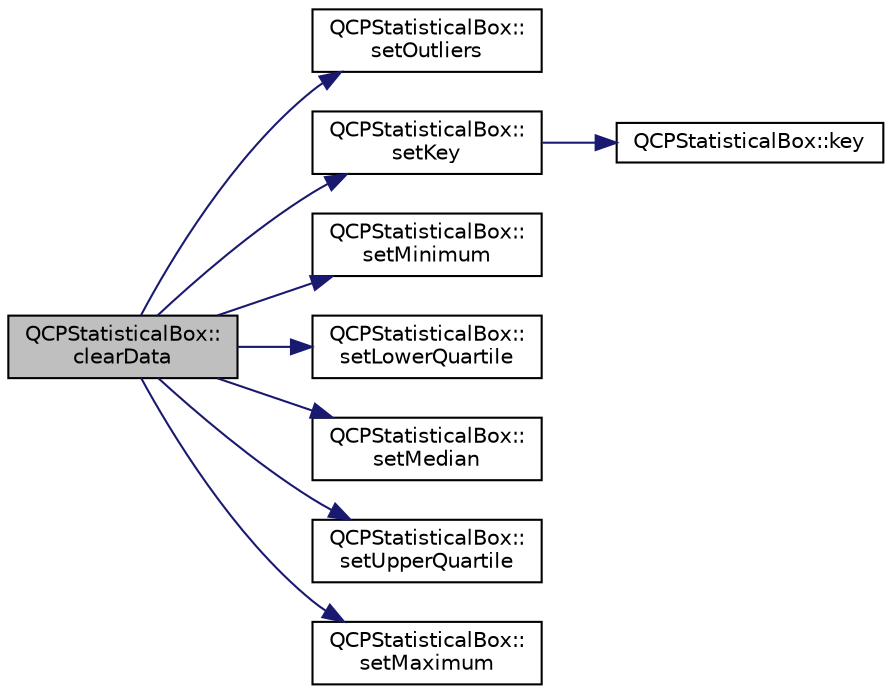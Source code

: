 digraph "QCPStatisticalBox::clearData"
{
  edge [fontname="Helvetica",fontsize="10",labelfontname="Helvetica",labelfontsize="10"];
  node [fontname="Helvetica",fontsize="10",shape=record];
  rankdir="LR";
  Node15 [label="QCPStatisticalBox::\lclearData",height=0.2,width=0.4,color="black", fillcolor="grey75", style="filled", fontcolor="black"];
  Node15 -> Node16 [color="midnightblue",fontsize="10",style="solid",fontname="Helvetica"];
  Node16 [label="QCPStatisticalBox::\lsetOutliers",height=0.2,width=0.4,color="black", fillcolor="white", style="filled",URL="$de/d8d/class_q_c_p_statistical_box.html#af9bc09620e0bf93bf444ee35e5800d1d"];
  Node15 -> Node17 [color="midnightblue",fontsize="10",style="solid",fontname="Helvetica"];
  Node17 [label="QCPStatisticalBox::\lsetKey",height=0.2,width=0.4,color="black", fillcolor="white", style="filled",URL="$de/d8d/class_q_c_p_statistical_box.html#a84a1c6d34b2f9af40bca0c527d51e97e"];
  Node17 -> Node18 [color="midnightblue",fontsize="10",style="solid",fontname="Helvetica"];
  Node18 [label="QCPStatisticalBox::key",height=0.2,width=0.4,color="black", fillcolor="white", style="filled",URL="$de/d8d/class_q_c_p_statistical_box.html#a0543a2d25346376ba44a42817206cc42"];
  Node15 -> Node19 [color="midnightblue",fontsize="10",style="solid",fontname="Helvetica"];
  Node19 [label="QCPStatisticalBox::\lsetMinimum",height=0.2,width=0.4,color="black", fillcolor="white", style="filled",URL="$de/d8d/class_q_c_p_statistical_box.html#a84ff7cc61ba44890f0c3e0c99c19941e"];
  Node15 -> Node20 [color="midnightblue",fontsize="10",style="solid",fontname="Helvetica"];
  Node20 [label="QCPStatisticalBox::\lsetLowerQuartile",height=0.2,width=0.4,color="black", fillcolor="white", style="filled",URL="$de/d8d/class_q_c_p_statistical_box.html#a680941af5e23d902013962fa67223f9e"];
  Node15 -> Node21 [color="midnightblue",fontsize="10",style="solid",fontname="Helvetica"];
  Node21 [label="QCPStatisticalBox::\lsetMedian",height=0.2,width=0.4,color="black", fillcolor="white", style="filled",URL="$de/d8d/class_q_c_p_statistical_box.html#a65970e77a897da4ecb4b15300868aad3"];
  Node15 -> Node22 [color="midnightblue",fontsize="10",style="solid",fontname="Helvetica"];
  Node22 [label="QCPStatisticalBox::\lsetUpperQuartile",height=0.2,width=0.4,color="black", fillcolor="white", style="filled",URL="$de/d8d/class_q_c_p_statistical_box.html#a65a1375f941c5a2077b5201229e89346"];
  Node15 -> Node23 [color="midnightblue",fontsize="10",style="solid",fontname="Helvetica"];
  Node23 [label="QCPStatisticalBox::\lsetMaximum",height=0.2,width=0.4,color="black", fillcolor="white", style="filled",URL="$de/d8d/class_q_c_p_statistical_box.html#acec5ad1901f00f2c5387cfb4d9787eb3"];
}
